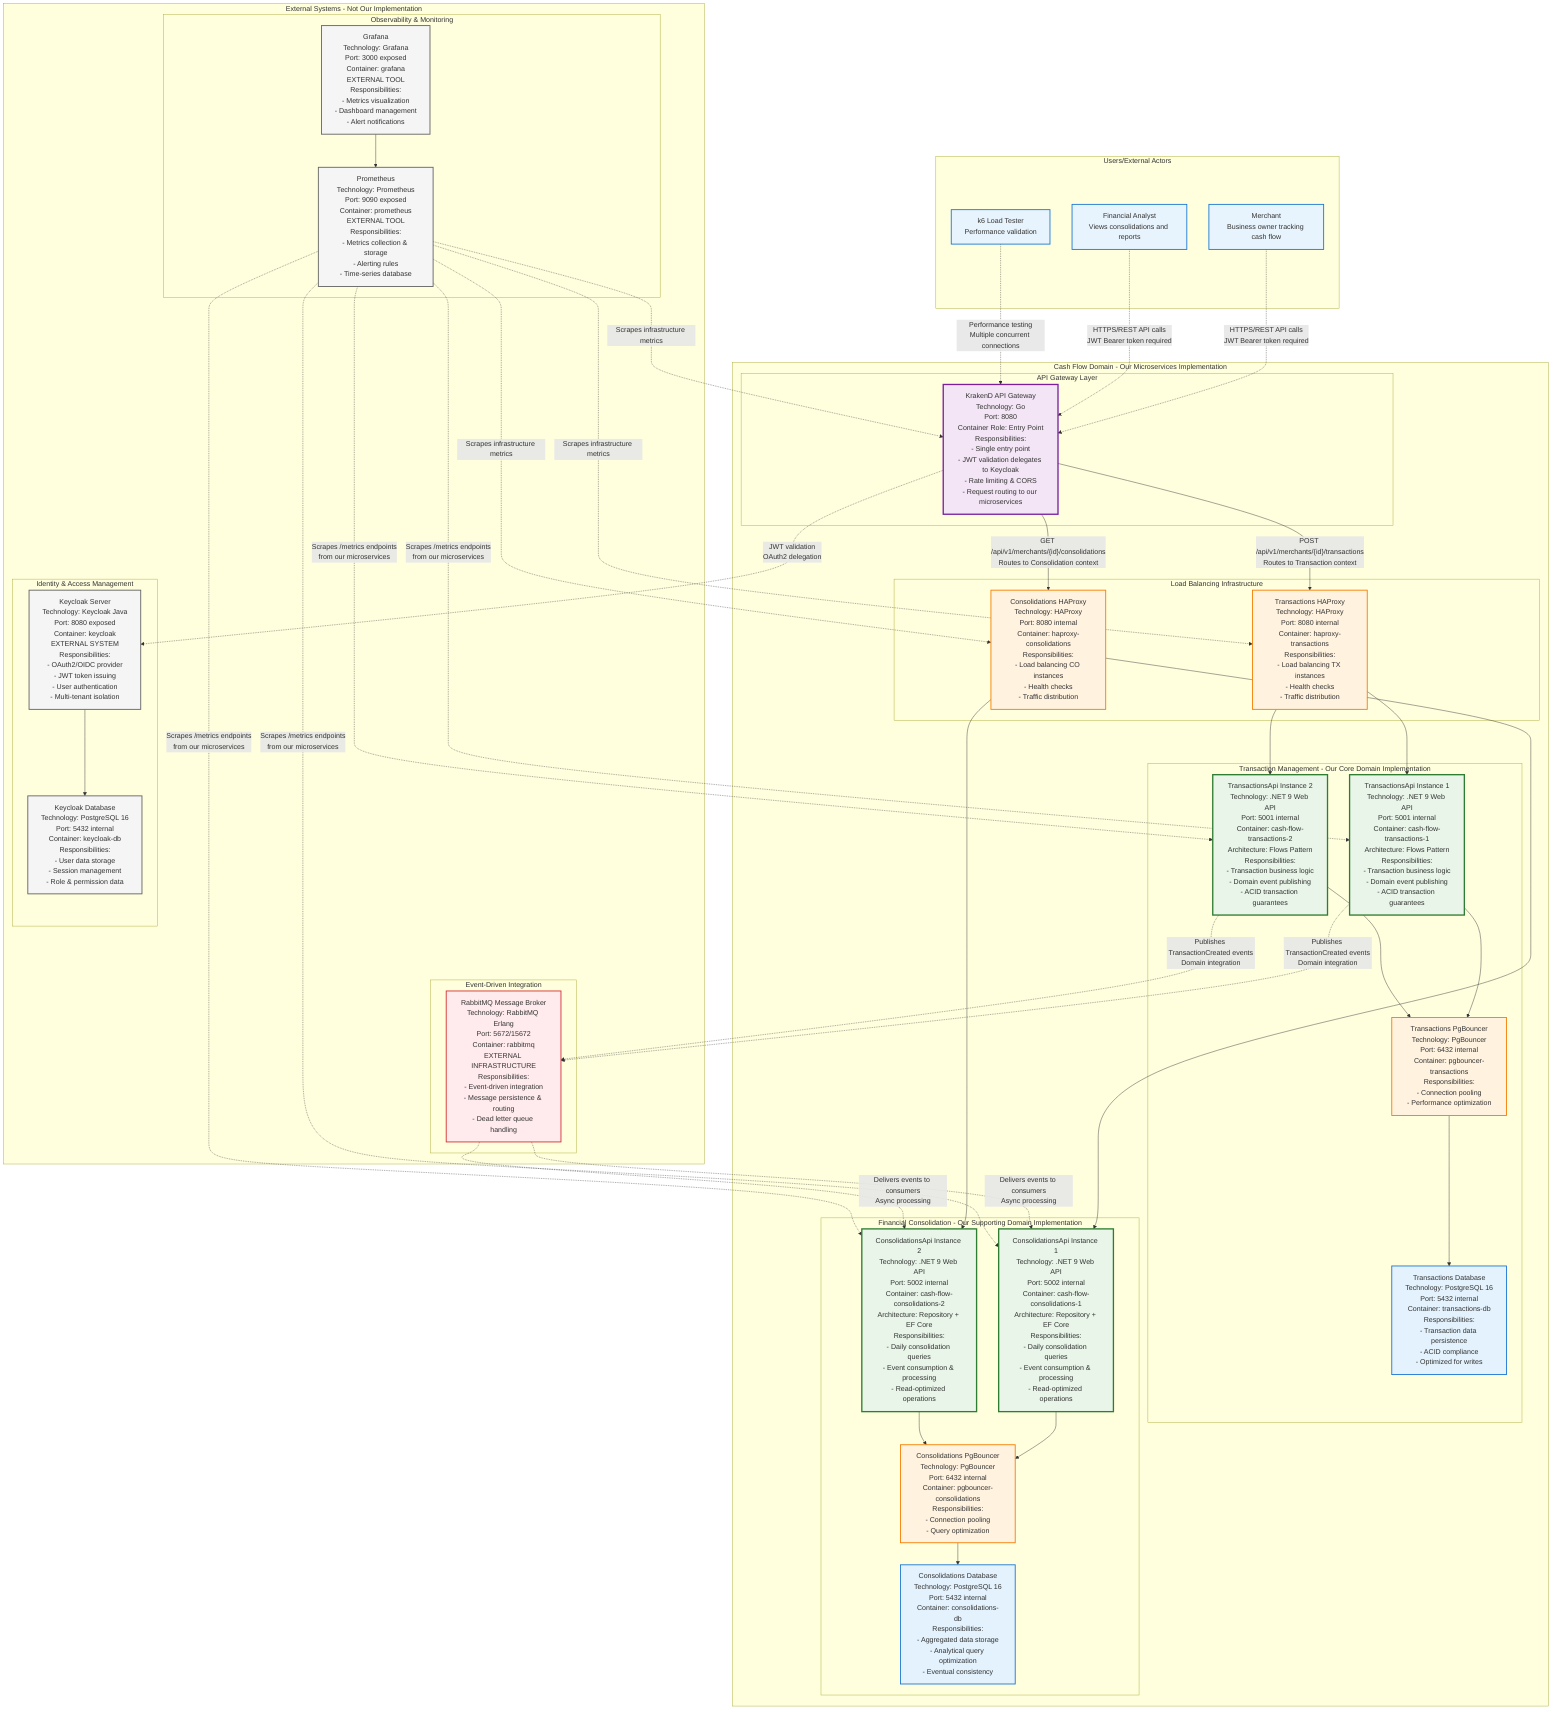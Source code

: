 graph TB
  subgraph Users[Users/External Actors]
    Merchant[Merchant<br/>Business owner tracking cash flow]
    FinancialAnalyst[Financial Analyst<br/>Views consolidations and reports]
    LoadTester[k6 Load Tester<br/>Performance validation]
  end

  subgraph CashFlowDomain[Cash Flow Domain - Our Microservices Implementation]

    subgraph APIGateway[API Gateway Layer]
      KrakenD[KrakenD API Gateway<br/>Technology: Go<br/>Port: 8080<br/>Container Role: Entry Point<br/>Responsibilities:<br/>- Single entry point<br/>- JWT validation delegates to Keycloak<br/>- Rate limiting & CORS<br/>- Request routing to our microservices]
    end

    subgraph TransactionBoundedContext[Transaction Management - Our Core Domain Implementation]
      TransactionsAPI1[TransactionsApi Instance 1<br/>Technology: .NET 9 Web API<br/>Port: 5001 internal<br/>Container: cash-flow-transactions-1<br/>Architecture: Flows Pattern<br/>Responsibilities:<br/>- Transaction business logic<br/>- Domain event publishing<br/>- ACID transaction guarantees]

      TransactionsAPI2[TransactionsApi Instance 2<br/>Technology: .NET 9 Web API<br/>Port: 5001 internal<br/>Container: cash-flow-transactions-2<br/>Architecture: Flows Pattern<br/>Responsibilities:<br/>- Transaction business logic<br/>- Domain event publishing<br/>- ACID transaction guarantees]

      TransactionsDB[Transactions Database<br/>Technology: PostgreSQL 16<br/>Port: 5432 internal<br/>Container: transactions-db<br/>Responsibilities:<br/>- Transaction data persistence<br/>- ACID compliance<br/>- Optimized for writes]

      TxPgBouncer[Transactions PgBouncer<br/>Technology: PgBouncer<br/>Port: 6432 internal<br/>Container: pgbouncer-transactions<br/>Responsibilities:<br/>- Connection pooling<br/>- Performance optimization]
    end

    subgraph ConsolidationBoundedContext[Financial Consolidation - Our Supporting Domain Implementation]
      ConsolidationsAPI1[ConsolidationsApi Instance 1<br/>Technology: .NET 9 Web API<br/>Port: 5002 internal<br/>Container: cash-flow-consolidations-1<br/>Architecture: Repository + EF Core<br/>Responsibilities:<br/>- Daily consolidation queries<br/>- Event consumption & processing<br/>- Read-optimized operations]

      ConsolidationsAPI2[ConsolidationsApi Instance 2<br/>Technology: .NET 9 Web API<br/>Port: 5002 internal<br/>Container: cash-flow-consolidations-2<br/>Architecture: Repository + EF Core<br/>Responsibilities:<br/>- Daily consolidation queries<br/>- Event consumption & processing<br/>- Read-optimized operations]

      ConsolidationsDB[Consolidations Database<br/>Technology: PostgreSQL 16<br/>Port: 5432 internal<br/>Container: consolidations-db<br/>Responsibilities:<br/>- Aggregated data storage<br/>- Analytical query optimization<br/>- Eventual consistency]

      CoPgBouncer[Consolidations PgBouncer<br/>Technology: PgBouncer<br/>Port: 6432 internal<br/>Container: pgbouncer-consolidations<br/>Responsibilities:<br/>- Connection pooling<br/>- Query optimization]
    end

    subgraph LoadBalancing[Load Balancing Infrastructure]
      TxHAProxy[Transactions HAProxy<br/>Technology: HAProxy<br/>Port: 8080 internal<br/>Container: haproxy-transactions<br/>Responsibilities:<br/>- Load balancing TX instances<br/>- Health checks<br/>- Traffic distribution]

      CoHAProxy[Consolidations HAProxy<br/>Technology: HAProxy<br/>Port: 8080 internal<br/>Container: haproxy-consolidations<br/>Responsibilities:<br/>- Load balancing CO instances<br/>- Health checks<br/>- Traffic distribution]
    end

  end

  subgraph ExternalSystems[External Systems - Not Our Implementation]

    subgraph IdentityManagement[Identity & Access Management]
      Keycloak[Keycloak Server<br/>Technology: Keycloak Java<br/>Port: 8080 exposed<br/>Container: keycloak<br/>EXTERNAL SYSTEM<br/>Responsibilities:<br/>- OAuth2/OIDC provider<br/>- JWT token issuing<br/>- User authentication<br/>- Multi-tenant isolation]

      KeycloakDB[Keycloak Database<br/>Technology: PostgreSQL 16<br/>Port: 5432 internal<br/>Container: keycloak-db<br/>Responsibilities:<br/>- User data storage<br/>- Session management<br/>- Role & permission data]
    end

    subgraph ObservabilityStack[Observability & Monitoring]
      Prometheus[Prometheus<br/>Technology: Prometheus<br/>Port: 9090 exposed<br/>Container: prometheus<br/>EXTERNAL TOOL<br/>Responsibilities:<br/>- Metrics collection & storage<br/>- Alerting rules<br/>- Time-series database]

      Grafana[Grafana<br/>Technology: Grafana<br/>Port: 3000 exposed<br/>Container: grafana<br/>EXTERNAL TOOL<br/>Responsibilities:<br/>- Metrics visualization<br/>- Dashboard management<br/>- Alert notifications]
    end

    subgraph EventInfrastructure[Event-Driven Integration]
      RabbitMQ[RabbitMQ Message Broker<br/>Technology: RabbitMQ Erlang<br/>Port: 5672/15672<br/>Container: rabbitmq<br/>EXTERNAL INFRASTRUCTURE<br/>Responsibilities:<br/>- Event-driven integration<br/>- Message persistence & routing<br/>- Dead letter queue handling]
    end

  end

  %% User interactions - Entry via Gateway
  Merchant -.->|"HTTPS/REST API calls<br/>JWT Bearer token required"| KrakenD
  FinancialAnalyst -.->|"HTTPS/REST API calls<br/>JWT Bearer token required"| KrakenD
  LoadTester -.->|"Performance testing<br/>Multiple concurrent connections"| KrakenD

  %% Gateway routing to our microservices
  KrakenD -->|"POST /api/v1/merchants/{id}/transactions<br/>Routes to Transaction context"| TxHAProxy
  KrakenD -->|"GET /api/v1/merchants/{id}/consolidations<br/>Routes to Consolidation context"| CoHAProxy

  %% Load balancing to our API instances
  TxHAProxy --> TransactionsAPI1
  TxHAProxy --> TransactionsAPI2
  CoHAProxy --> ConsolidationsAPI1
  CoHAProxy --> ConsolidationsAPI2

  %% Data access within our contexts
  TransactionsAPI1 --> TxPgBouncer
  TransactionsAPI2 --> TxPgBouncer
  TxPgBouncer --> TransactionsDB

  ConsolidationsAPI1 --> CoPgBouncer
  ConsolidationsAPI2 --> CoPgBouncer
  CoPgBouncer --> ConsolidationsDB

  %% Domain integration - Event-driven between our contexts
  TransactionsAPI1 -.->|"Publishes TransactionCreated events<br/>Domain integration"| RabbitMQ
  TransactionsAPI2 -.->|"Publishes TransactionCreated events<br/>Domain integration"| RabbitMQ
  RabbitMQ -.->|"Delivers events to consumers<br/>Async processing"| ConsolidationsAPI1
  RabbitMQ -.->|"Delivers events to consumers<br/>Async processing"| ConsolidationsAPI2

  %% External dependencies
  KrakenD -.->|"JWT validation<br/>OAuth2 delegation"| Keycloak
  Keycloak --> KeycloakDB

  Prometheus -.->|"Scrapes /metrics endpoints<br/>from our microservices"| TransactionsAPI1 & TransactionsAPI2
  Prometheus -.->|"Scrapes /metrics endpoints<br/>from our microservices"| ConsolidationsAPI1 & ConsolidationsAPI2
  Prometheus -.->|"Scrapes infrastructure metrics"| KrakenD & TxHAProxy & CoHAProxy
  Grafana --> Prometheus

  %% Styling for C4 Level 2 - Container View (Real Implementation)
  classDef user fill:#e8f4fd,stroke:#1976d2,stroke-width:2px
  classDef gateway fill:#f3e5f5,stroke:#7b1fa2,stroke-width:3px
  classDef ourMicroservice fill:#e8f5e8,stroke:#2e7d32,stroke-width:3px
  classDef ourDatabase fill:#e3f2fd,stroke:#1976d2,stroke-width:2px
  classDef ourInfrastructure fill:#fff3e0,stroke:#f57c00,stroke-width:2px
  classDef externalSystem fill:#f5f5f5,stroke:#616161,stroke-width:2px
  classDef externalInfra fill:#ffebee,stroke:#d32f2f,stroke-width:2px

  class Merchant,FinancialAnalyst,LoadTester user
  class KrakenD gateway
  class TransactionsAPI1,TransactionsAPI2,ConsolidationsAPI1,ConsolidationsAPI2 ourMicroservice
  class TransactionsDB,ConsolidationsDB ourDatabase
  class TxPgBouncer,CoPgBouncer,TxHAProxy,CoHAProxy ourInfrastructure
  class Keycloak,KeycloakDB,Prometheus,Grafana externalSystem
  class RabbitMQ externalInfra